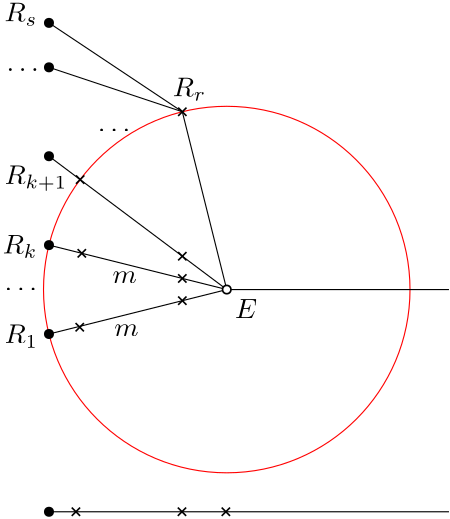 <?xml version="1.0"?>
<!DOCTYPE ipe SYSTEM "ipe.dtd">
<ipe version="70107" creator="Ipe 7.1.10">
<info created="D:20190608171958" modified="D:20190608171958"/>
<ipestyle name="basic">
<symbol name="arrow/arc(spx)">
<path stroke="sym-stroke" fill="sym-stroke" pen="sym-pen">
0 0 m
-1 0.333 l
-1 -0.333 l
h
</path>
</symbol>
<symbol name="arrow/farc(spx)">
<path stroke="sym-stroke" fill="white" pen="sym-pen">
0 0 m
-1 0.333 l
-1 -0.333 l
h
</path>
</symbol>
<symbol name="arrow/ptarc(spx)">
<path stroke="sym-stroke" fill="sym-stroke" pen="sym-pen">
0 0 m
-1 0.333 l
-0.8 0 l
-1 -0.333 l
h
</path>
</symbol>
<symbol name="arrow/fptarc(spx)">
<path stroke="sym-stroke" fill="white" pen="sym-pen">
0 0 m
-1 0.333 l
-0.8 0 l
-1 -0.333 l
h
</path>
</symbol>
<symbol name="mark/circle(sx)" transformations="translations">
<path fill="sym-stroke">
0.6 0 0 0.6 0 0 e
0.4 0 0 0.4 0 0 e
</path>
</symbol>
<symbol name="mark/disk(sx)" transformations="translations">
<path fill="sym-stroke">
0.6 0 0 0.6 0 0 e
</path>
</symbol>
<symbol name="mark/fdisk(sfx)" transformations="translations">
<group>
<path fill="sym-fill">
0.5 0 0 0.5 0 0 e
</path>
<path fill="sym-stroke" fillrule="eofill">
0.6 0 0 0.6 0 0 e
0.4 0 0 0.4 0 0 e
</path>
</group>
</symbol>
<symbol name="mark/box(sx)" transformations="translations">
<path fill="sym-stroke" fillrule="eofill">
-0.6 -0.6 m
0.6 -0.6 l
0.6 0.6 l
-0.6 0.6 l
h
-0.4 -0.4 m
0.4 -0.4 l
0.4 0.4 l
-0.4 0.4 l
h
</path>
</symbol>
<symbol name="mark/square(sx)" transformations="translations">
<path fill="sym-stroke">
-0.6 -0.6 m
0.6 -0.6 l
0.6 0.6 l
-0.6 0.6 l
h
</path>
</symbol>
<symbol name="mark/fsquare(sfx)" transformations="translations">
<group>
<path fill="sym-fill">
-0.5 -0.5 m
0.5 -0.5 l
0.5 0.5 l
-0.5 0.5 l
h
</path>
<path fill="sym-stroke" fillrule="eofill">
-0.6 -0.6 m
0.6 -0.6 l
0.6 0.6 l
-0.6 0.6 l
h
-0.4 -0.4 m
0.4 -0.4 l
0.4 0.4 l
-0.4 0.4 l
h
</path>
</group>
</symbol>
<symbol name="mark/cross(sx)" transformations="translations">
<group>
<path fill="sym-stroke">
-0.43 -0.57 m
0.57 0.43 l
0.43 0.57 l
-0.57 -0.43 l
h
</path>
<path fill="sym-stroke">
-0.43 0.57 m
0.57 -0.43 l
0.43 -0.57 l
-0.57 0.43 l
h
</path>
</group>
</symbol>
<symbol name="arrow/fnormal(spx)">
<path stroke="sym-stroke" fill="white" pen="sym-pen">
0 0 m
-1 0.333 l
-1 -0.333 l
h
</path>
</symbol>
<symbol name="arrow/pointed(spx)">
<path stroke="sym-stroke" fill="sym-stroke" pen="sym-pen">
0 0 m
-1 0.333 l
-0.8 0 l
-1 -0.333 l
h
</path>
</symbol>
<symbol name="arrow/fpointed(spx)">
<path stroke="sym-stroke" fill="white" pen="sym-pen">
0 0 m
-1 0.333 l
-0.8 0 l
-1 -0.333 l
h
</path>
</symbol>
<symbol name="arrow/linear(spx)">
<path stroke="sym-stroke" pen="sym-pen">
-1 0.333 m
0 0 l
-1 -0.333 l
</path>
</symbol>
<symbol name="arrow/fdouble(spx)">
<path stroke="sym-stroke" fill="white" pen="sym-pen">
0 0 m
-1 0.333 l
-1 -0.333 l
h
-1 0 m
-2 0.333 l
-2 -0.333 l
h
</path>
</symbol>
<symbol name="arrow/double(spx)">
<path stroke="sym-stroke" fill="sym-stroke" pen="sym-pen">
0 0 m
-1 0.333 l
-1 -0.333 l
h
-1 0 m
-2 0.333 l
-2 -0.333 l
h
</path>
</symbol>
<pen name="heavier" value="0.8"/>
<pen name="fat" value="1.2"/>
<pen name="ultrafat" value="2"/>
<symbolsize name="large" value="5"/>
<symbolsize name="small" value="2"/>
<symbolsize name="tiny" value="1.1"/>
<arrowsize name="large" value="10"/>
<arrowsize name="small" value="5"/>
<arrowsize name="tiny" value="3"/>
<color name="red" value="1 0 0"/>
<color name="green" value="0 1 0"/>
<color name="blue" value="0 0 1"/>
<color name="yellow" value="1 1 0"/>
<color name="orange" value="1 0.647 0"/>
<color name="gold" value="1 0.843 0"/>
<color name="purple" value="0.627 0.125 0.941"/>
<color name="gray" value="0.745"/>
<color name="brown" value="0.647 0.165 0.165"/>
<color name="navy" value="0 0 0.502"/>
<color name="pink" value="1 0.753 0.796"/>
<color name="seagreen" value="0.18 0.545 0.341"/>
<color name="turquoise" value="0.251 0.878 0.816"/>
<color name="violet" value="0.933 0.51 0.933"/>
<color name="darkblue" value="0 0 0.545"/>
<color name="darkcyan" value="0 0.545 0.545"/>
<color name="darkgray" value="0.663"/>
<color name="darkgreen" value="0 0.392 0"/>
<color name="darkmagenta" value="0.545 0 0.545"/>
<color name="darkorange" value="1 0.549 0"/>
<color name="darkred" value="0.545 0 0"/>
<color name="lightblue" value="0.678 0.847 0.902"/>
<color name="lightcyan" value="0.878 1 1"/>
<color name="lightgray" value="0.827"/>
<color name="lightgreen" value="0.565 0.933 0.565"/>
<color name="lightyellow" value="1 1 0.878"/>
<dashstyle name="dashed" value="[4] 0"/>
<dashstyle name="dotted" value="[1 3] 0"/>
<dashstyle name="dash dotted" value="[4 2 1 2] 0"/>
<dashstyle name="dash dot dotted" value="[4 2 1 2 1 2] 0"/>
<textsize name="large" value="\large"/>
<textsize name="Large" value="\Large"/>
<textsize name="LARGE" value="\LARGE"/>
<textsize name="huge" value="\huge"/>
<textsize name="Huge" value="\Huge"/>
<textsize name="small" value="\small"/>
<textsize name="footnote" value="\footnotesize"/>
<textsize name="tiny" value="\tiny"/>
<textstyle name="center" begin="\begin{center}" end="\end{center}"/>
<textstyle name="itemize" begin="\begin{itemize}" end="\end{itemize}"/>
<textstyle name="item" begin="\begin{itemize}\item{}" end="\end{itemize}"/>
<gridsize name="4 pts" value="4"/>
<gridsize name="8 pts (~3 mm)" value="8"/>
<gridsize name="16 pts (~6 mm)" value="16"/>
<gridsize name="32 pts (~12 mm)" value="32"/>
<gridsize name="10 pts (~3.5 mm)" value="10"/>
<gridsize name="20 pts (~7 mm)" value="20"/>
<gridsize name="14 pts (~5 mm)" value="14"/>
<gridsize name="28 pts (~10 mm)" value="28"/>
<gridsize name="56 pts (~20 mm)" value="56"/>
<anglesize name="90 deg" value="90"/>
<anglesize name="60 deg" value="60"/>
<anglesize name="45 deg" value="45"/>
<anglesize name="30 deg" value="30"/>
<anglesize name="22.5 deg" value="22.5"/>
<opacity name="10%" value="0.1"/>
<opacity name="30%" value="0.3"/>
<opacity name="50%" value="0.5"/>
<opacity name="75%" value="0.75"/>
<tiling name="falling" angle="-60" step="4" width="1"/>
<tiling name="rising" angle="30" step="4" width="1"/>
</ipestyle>
<page>
<layer name="alpha"/>
<view layers="alpha" active="alpha"/>
<path layer="alpha" stroke="black">
64 672 m
128 688 l
64 704 l
64 704 l
</path>
<path stroke="black">
128 688 m
64 736 l
64 736 l
</path>
<path stroke="red">
65.9697 0 0 65.9697 128 688 e
</path>
<path stroke="black">
128 688 m
112 752 l
64 768 l
64 768 l
</path>
<path stroke="black">
112 752 m
64 784 l
64 784 l
</path>
<use name="mark/disk(sx)" pos="64 672" size="normal" stroke="black"/>
<use name="mark/disk(sx)" pos="64 704" size="normal" stroke="black"/>
<use name="mark/disk(sx)" pos="64 736" size="normal" stroke="black"/>
<use name="mark/disk(sx)" pos="64 768" size="normal" stroke="black"/>
<use name="mark/disk(sx)" pos="64 784" size="normal" stroke="black"/>
<use name="mark/cross(sx)" pos="112 752" size="normal" stroke="black"/>
<use name="mark/cross(sx)" pos="75.2242 727.582" size="normal" stroke="black"/>
<use name="mark/cross(sx)" pos="112 700" size="normal" stroke="black"/>
<use name="mark/cross(sx)" pos="112 692" size="normal" stroke="black"/>
<use name="mark/cross(sx)" pos="112 684" size="normal" stroke="black"/>
<use name="mark/cross(sx)" pos="75.8121 701.047" size="normal" stroke="black"/>
<use matrix="1 0 0 1 -1.31648 -0.658242" name="mark/cross(sx)" pos="76.3869 675.097" size="normal" stroke="black"/>
<path stroke="black" fill="white">
64 608 m
208 608 l
208 608 l
</path>
<use name="mark/disk(sx)" pos="64 608" size="normal" stroke="black"/>
<path stroke="black">
128 688 m
208 688 l
208 688 l
</path>
<use name="mark/cross(sx)" pos="73.6978 608.02" size="normal" stroke="black"/>
<use matrix="1 0 0 1 0 0.658242" name="mark/cross(sx)" pos="111.876 607.362" size="normal" stroke="black"/>
<use matrix="1 0 0 1 0 1.31648" name="mark/cross(sx)" pos="127.674 606.704" size="normal" stroke="black"/>
<use name="mark/fdisk(sfx)" pos="128 688" size="normal" stroke="black" fill="white"/>
<text matrix="1 0 0 1 0.658242 -5.92418" transformations="translations" pos="86.2044 696.225" stroke="black" type="label" width="8.747" height="4.289" depth="0" valign="baseline">$m$</text>
<text matrix="1 0 0 1 1.31646 -25.0132" transformations="translations" pos="86.2044 696.225" stroke="black" type="label" width="8.747" height="4.289" depth="0" valign="baseline">$m$</text>
<text matrix="1 0 0 1 -4.60769 -2.63297" transformations="translations" pos="52.6341 671.212" stroke="black" type="label" width="12.034" height="6.812" depth="1.49" valign="baseline">$R_1$</text>
<text matrix="1 0 0 1 -4.60769 -2.63297" transformations="translations" pos="52.6341 690.301" stroke="black" type="label" width="11.623" height="1.052" depth="0" valign="baseline">$\ldots$</text>
<text matrix="1 0 0 1 -5.92418 -3.29121" transformations="translations" pos="53.2923 704.124" stroke="black" type="label" width="12.466" height="6.812" depth="1.49" valign="baseline">$R_k$</text>
<text matrix="1 0 0 1 -5.92418 -9.87363" transformations="translations" pos="53.9505 735.719" stroke="black" type="label" width="22.554" height="6.812" depth="2.32" valign="baseline">$R_{k+1}$</text>
<text matrix="1 0 0 1 -5.26593 13.8231" transformations="translations" pos="53.2923 770.606" stroke="black" type="label" width="11.823" height="6.812" depth="1.49" valign="baseline">$R_s$</text>
<text matrix="1 0 0 1 -8.55714 14.4813" transformations="translations" pos="57.2418 752.175" stroke="black" type="label" width="11.623" height="1.052" depth="0" valign="baseline">$\ldots$</text>
<text matrix="1 0 0 1 -7.8989 -2.63297" transformations="translations" pos="116.484 760.074" stroke="black" type="label" width="11.976" height="6.812" depth="1.49" valign="baseline">$R_r$</text>
<text matrix="1 0 0 1 -15.7978 3.29121" transformations="translations" pos="97.3945 741.643" stroke="black" type="label" width="11.623" height="1.052" depth="0" valign="baseline">$\ldots$</text>
<text matrix="1 0 0 1 -3.94945 -1.97473" transformations="translations" pos="134.914 679.769" stroke="black" type="label" width="7.929" height="6.808" depth="0" valign="baseline">$E$</text>
</page>
</ipe>
